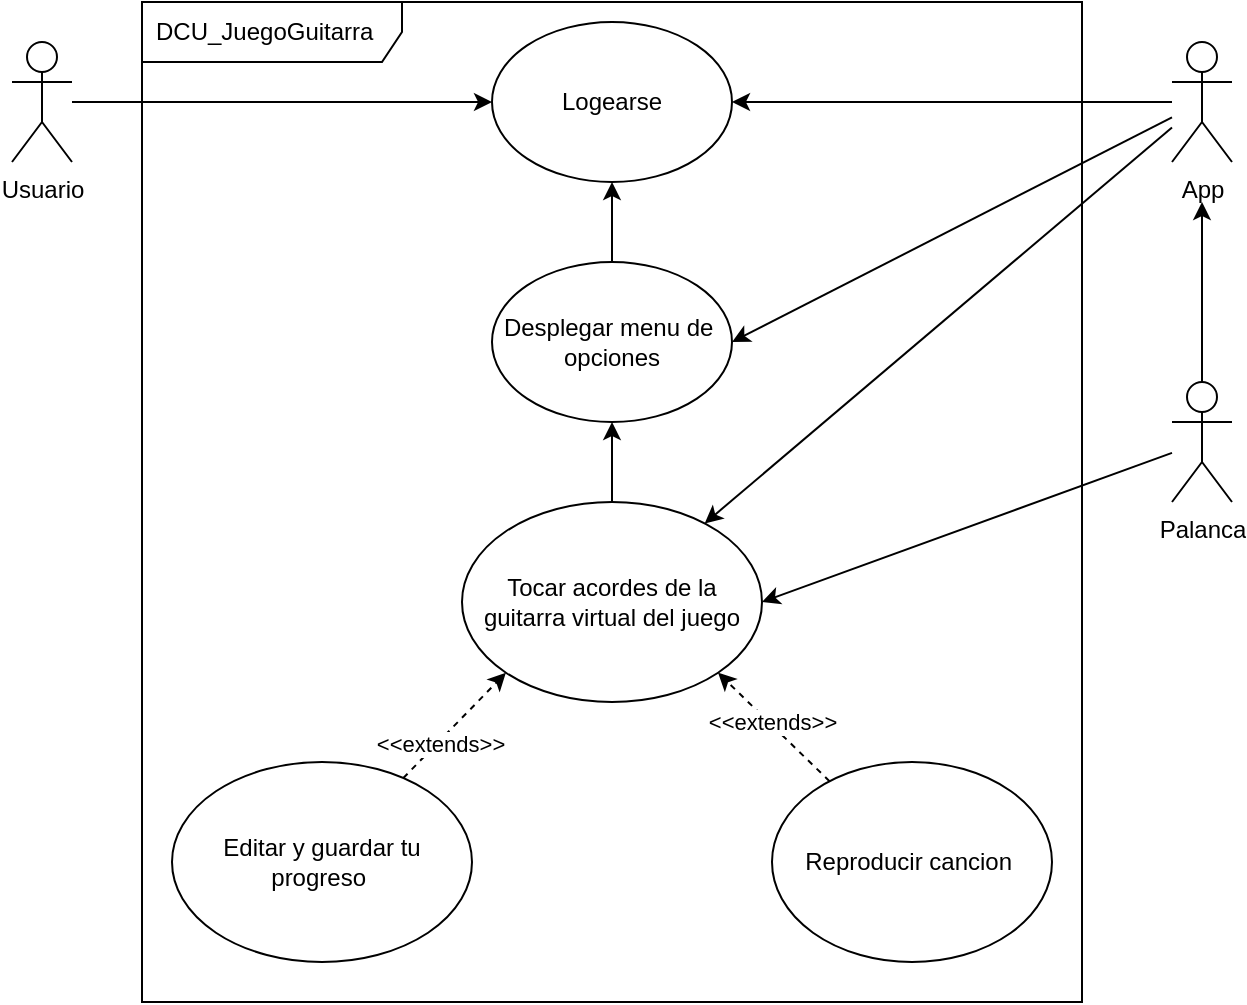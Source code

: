 <mxfile>
    <diagram id="LzpDFZy26f_fby7HQ9bD" name="Page-1">
        <mxGraphModel dx="1020" dy="416" grid="1" gridSize="10" guides="1" tooltips="1" connect="1" arrows="1" fold="1" page="1" pageScale="1" pageWidth="850" pageHeight="1100" math="0" shadow="0">
            <root>
                <mxCell id="0"/>
                <mxCell id="1" parent="0"/>
                <mxCell id="40" style="edgeStyle=none;html=1;entryX=0;entryY=0.5;entryDx=0;entryDy=0;" parent="1" source="2" target="6" edge="1">
                    <mxGeometry relative="1" as="geometry"/>
                </mxCell>
                <mxCell id="2" value="Usuario" style="shape=umlActor;verticalLabelPosition=bottom;verticalAlign=top;html=1;" parent="1" vertex="1">
                    <mxGeometry x="140" y="120" width="30" height="60" as="geometry"/>
                </mxCell>
                <mxCell id="8" style="edgeStyle=none;html=1;entryX=1;entryY=0.5;entryDx=0;entryDy=0;" parent="1" source="3" target="6" edge="1">
                    <mxGeometry relative="1" as="geometry"/>
                </mxCell>
                <mxCell id="34" style="edgeStyle=none;html=1;entryX=1;entryY=0.5;entryDx=0;entryDy=0;" parent="1" source="3" target="9" edge="1">
                    <mxGeometry relative="1" as="geometry"/>
                </mxCell>
                <mxCell id="35" style="edgeStyle=none;html=1;" parent="1" source="3" target="13" edge="1">
                    <mxGeometry relative="1" as="geometry"/>
                </mxCell>
                <mxCell id="3" value="App" style="shape=umlActor;verticalLabelPosition=bottom;verticalAlign=top;html=1;" parent="1" vertex="1">
                    <mxGeometry x="720" y="120" width="30" height="60" as="geometry"/>
                </mxCell>
                <mxCell id="20" style="edgeStyle=none;html=1;" parent="1" source="4" edge="1">
                    <mxGeometry relative="1" as="geometry">
                        <mxPoint x="735" y="200" as="targetPoint"/>
                    </mxGeometry>
                </mxCell>
                <mxCell id="37" style="edgeStyle=none;html=1;entryX=1;entryY=0.5;entryDx=0;entryDy=0;" parent="1" source="4" target="13" edge="1">
                    <mxGeometry relative="1" as="geometry"/>
                </mxCell>
                <mxCell id="4" value="Palanca" style="shape=umlActor;verticalLabelPosition=bottom;verticalAlign=top;html=1;" parent="1" vertex="1">
                    <mxGeometry x="720" y="290" width="30" height="60" as="geometry"/>
                </mxCell>
                <mxCell id="6" value="Logearse" style="ellipse;whiteSpace=wrap;html=1;" parent="1" vertex="1">
                    <mxGeometry x="380" y="110" width="120" height="80" as="geometry"/>
                </mxCell>
                <mxCell id="41" style="edgeStyle=none;html=1;exitX=0.5;exitY=0;exitDx=0;exitDy=0;entryX=0.5;entryY=1;entryDx=0;entryDy=0;" parent="1" source="9" target="6" edge="1">
                    <mxGeometry relative="1" as="geometry"/>
                </mxCell>
                <mxCell id="9" value="Desplegar menu de&amp;nbsp;&lt;br&gt;opciones" style="ellipse;whiteSpace=wrap;html=1;" parent="1" vertex="1">
                    <mxGeometry x="380" y="230" width="120" height="80" as="geometry"/>
                </mxCell>
                <mxCell id="14" style="edgeStyle=none;html=1;entryX=0.5;entryY=1;entryDx=0;entryDy=0;" parent="1" source="13" target="9" edge="1">
                    <mxGeometry relative="1" as="geometry"/>
                </mxCell>
                <mxCell id="13" value="Tocar acordes de la guitarra virtual del juego" style="ellipse;whiteSpace=wrap;html=1;" parent="1" vertex="1">
                    <mxGeometry x="365" y="350" width="150" height="100" as="geometry"/>
                </mxCell>
                <mxCell id="18" value="" style="edgeStyle=none;html=1;entryX=0;entryY=1;entryDx=0;entryDy=0;dashed=1;" parent="1" source="15" target="13" edge="1">
                    <mxGeometry x="0.128" y="-11" relative="1" as="geometry">
                        <mxPoint as="offset"/>
                    </mxGeometry>
                </mxCell>
                <mxCell id="44" value="&amp;lt;&amp;lt;extends&amp;gt;&amp;gt;" style="edgeLabel;html=1;align=center;verticalAlign=middle;resizable=0;points=[];" parent="18" vertex="1" connectable="0">
                    <mxGeometry x="-0.354" y="-3" relative="1" as="geometry">
                        <mxPoint y="-3" as="offset"/>
                    </mxGeometry>
                </mxCell>
                <mxCell id="15" value="Editar y guardar tu progreso&amp;nbsp;" style="ellipse;whiteSpace=wrap;html=1;" parent="1" vertex="1">
                    <mxGeometry x="220" y="480" width="150" height="100" as="geometry"/>
                </mxCell>
                <mxCell id="16" value="Reproducir cancion&amp;nbsp;" style="ellipse;whiteSpace=wrap;html=1;" parent="1" vertex="1">
                    <mxGeometry x="520" y="480" width="140" height="100" as="geometry"/>
                </mxCell>
                <mxCell id="31" value="DCU_JuegoGuitarra" style="shape=umlFrame;whiteSpace=wrap;html=1;width=130;height=30;boundedLbl=1;verticalAlign=middle;align=left;spacingLeft=5;" parent="1" vertex="1">
                    <mxGeometry x="205" y="100" width="470" height="500" as="geometry"/>
                </mxCell>
                <mxCell id="45" value="" style="edgeStyle=none;html=1;entryX=1;entryY=1;entryDx=0;entryDy=0;dashed=1;" parent="1" source="16" target="13" edge="1">
                    <mxGeometry x="0.128" y="-11" relative="1" as="geometry">
                        <mxPoint x="345.67" y="497.99" as="sourcePoint"/>
                        <mxPoint x="396.967" y="445.355" as="targetPoint"/>
                        <mxPoint as="offset"/>
                    </mxGeometry>
                </mxCell>
                <mxCell id="46" value="&amp;lt;&amp;lt;extends&amp;gt;&amp;gt;" style="edgeLabel;html=1;align=center;verticalAlign=middle;resizable=0;points=[];" parent="45" vertex="1" connectable="0">
                    <mxGeometry x="-0.354" y="-3" relative="1" as="geometry">
                        <mxPoint x="-13" y="-10" as="offset"/>
                    </mxGeometry>
                </mxCell>
            </root>
        </mxGraphModel>
    </diagram>
</mxfile>